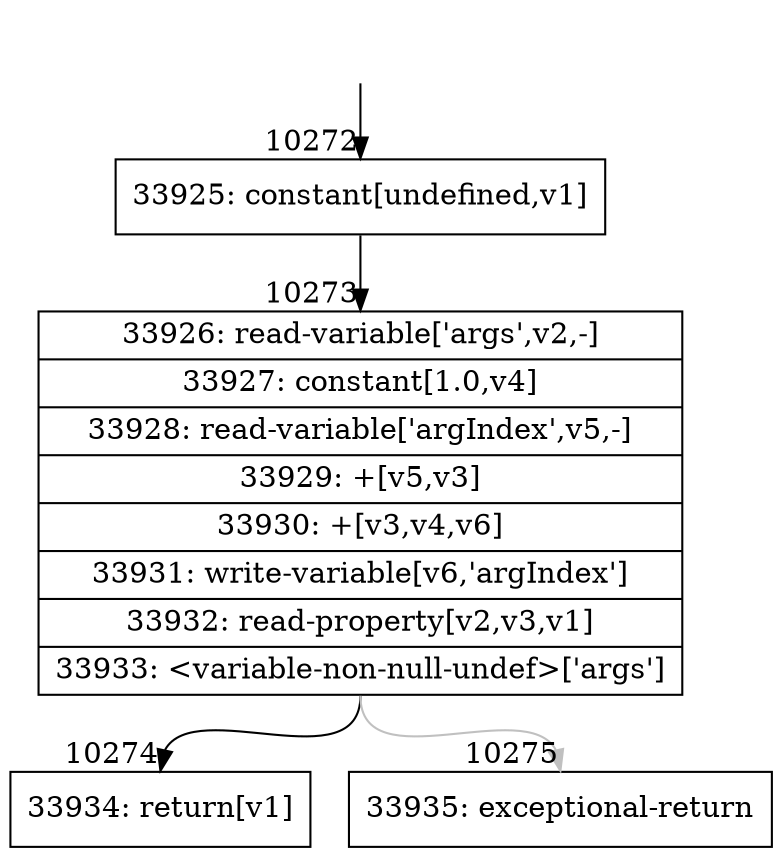 digraph {
rankdir="TD"
BB_entry772[shape=none,label=""];
BB_entry772 -> BB10272 [tailport=s, headport=n, headlabel="    10272"]
BB10272 [shape=record label="{33925: constant[undefined,v1]}" ] 
BB10272 -> BB10273 [tailport=s, headport=n, headlabel="      10273"]
BB10273 [shape=record label="{33926: read-variable['args',v2,-]|33927: constant[1.0,v4]|33928: read-variable['argIndex',v5,-]|33929: +[v5,v3]|33930: +[v3,v4,v6]|33931: write-variable[v6,'argIndex']|33932: read-property[v2,v3,v1]|33933: \<variable-non-null-undef\>['args']}" ] 
BB10273 -> BB10274 [tailport=s, headport=n, headlabel="      10274"]
BB10273 -> BB10275 [tailport=s, headport=n, color=gray, headlabel="      10275"]
BB10274 [shape=record label="{33934: return[v1]}" ] 
BB10275 [shape=record label="{33935: exceptional-return}" ] 
//#$~ 18474
}
